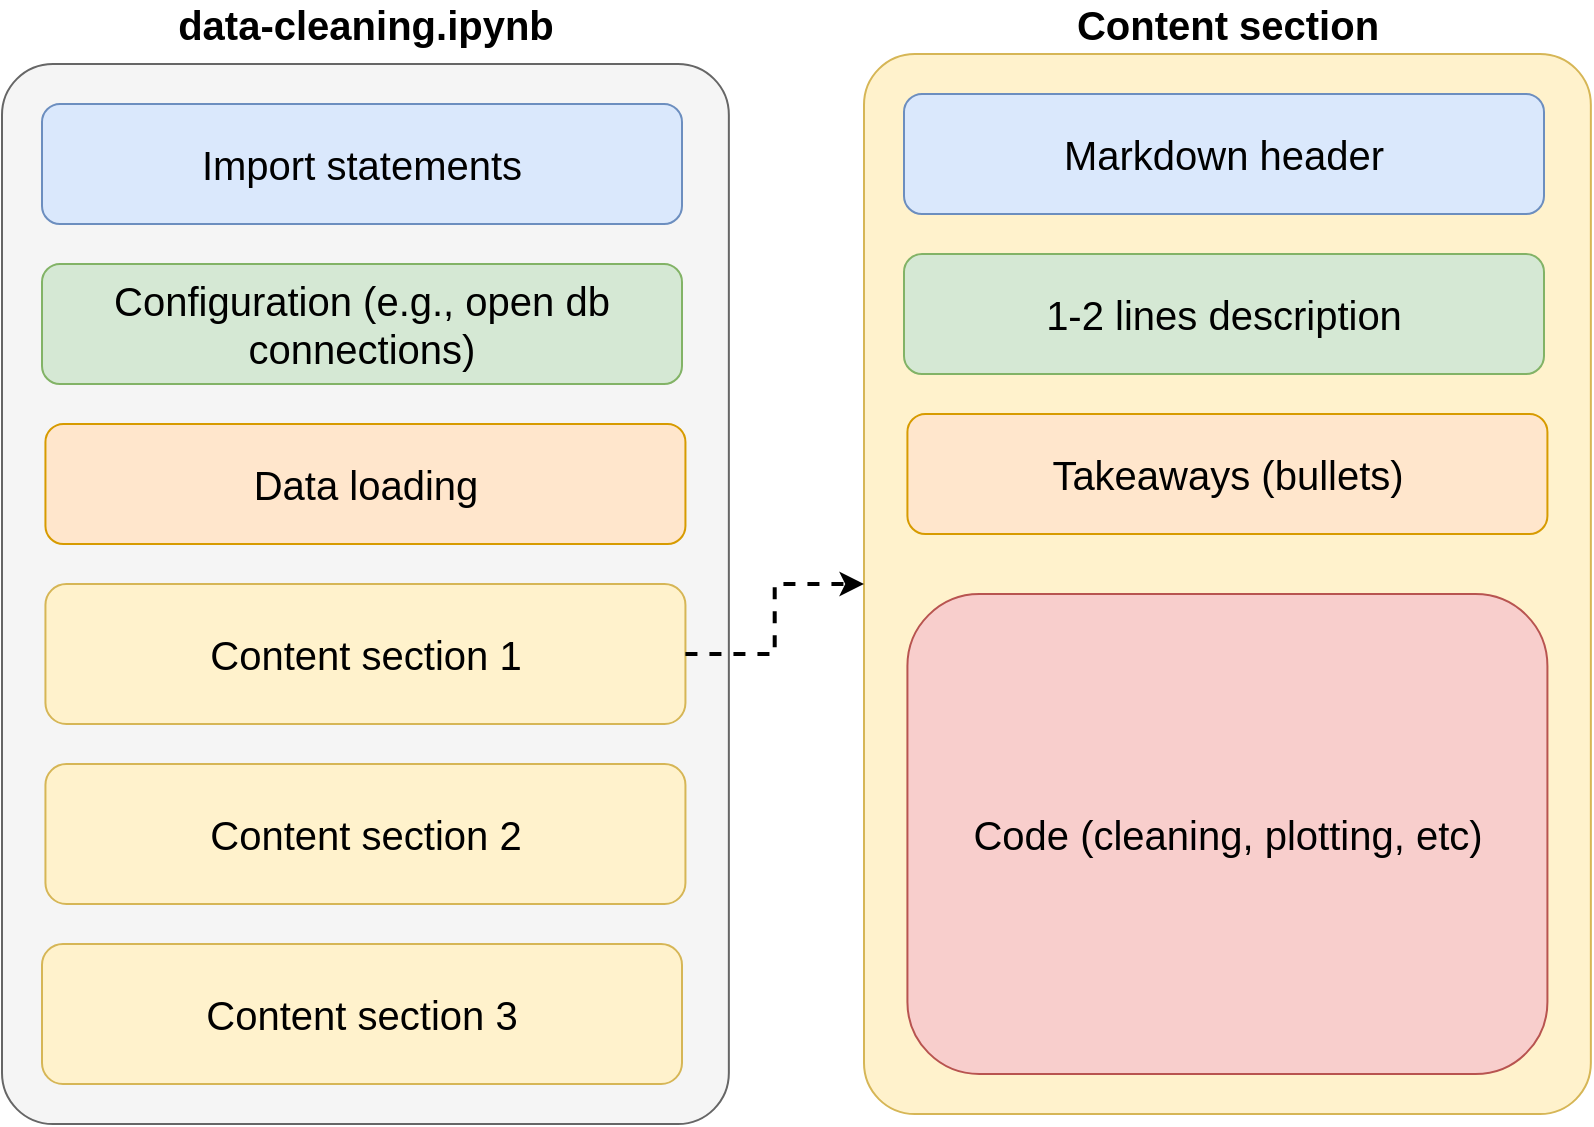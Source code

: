 <mxfile version="19.0.3" type="device" pages="2"><diagram id="KoRfEqSoYsO4YqVy-TfF" name="nb"><mxGraphModel dx="1915" dy="737" grid="1" gridSize="10" guides="1" tooltips="1" connect="1" arrows="1" fold="1" page="1" pageScale="1" pageWidth="100" pageHeight="100" math="0" shadow="0"><root><mxCell id="0"/><mxCell id="1" parent="0"/><mxCell id="i-NrpzwsxWJlsXW5_Oet-11" value="" style="group" parent="1" vertex="1" connectable="0"><mxGeometry x="-163" y="80" width="363.43" height="560" as="geometry"/></mxCell><mxCell id="7DzOTji-TzXOKGUo2PYm-1" value="" style="rounded=1;whiteSpace=wrap;html=1;arcSize=7;fillColor=#f5f5f5;strokeColor=#666666;fontColor=#333333;" parent="i-NrpzwsxWJlsXW5_Oet-11" vertex="1"><mxGeometry y="30" width="363.43" height="530" as="geometry"/></mxCell><mxCell id="7DzOTji-TzXOKGUo2PYm-2" value="data-cleaning.ipynb" style="text;html=1;strokeColor=none;fillColor=none;align=center;verticalAlign=middle;whiteSpace=wrap;rounded=0;fontSize=20;fontStyle=1" parent="i-NrpzwsxWJlsXW5_Oet-11" vertex="1"><mxGeometry x="76.71" width="210" height="20" as="geometry"/></mxCell><mxCell id="7DzOTji-TzXOKGUo2PYm-4" value="Import statements" style="rounded=1;whiteSpace=wrap;html=1;fontSize=20;fillColor=#dae8fc;strokeColor=#6c8ebf;" parent="i-NrpzwsxWJlsXW5_Oet-11" vertex="1"><mxGeometry x="20" y="50" width="320" height="60" as="geometry"/></mxCell><mxCell id="7DzOTji-TzXOKGUo2PYm-5" value="Configuration (e.g., open db connections)" style="rounded=1;whiteSpace=wrap;html=1;fontSize=20;fillColor=#d5e8d4;strokeColor=#82b366;" parent="i-NrpzwsxWJlsXW5_Oet-11" vertex="1"><mxGeometry x="20" y="130" width="320" height="60" as="geometry"/></mxCell><mxCell id="7DzOTji-TzXOKGUo2PYm-6" value="Data loading" style="rounded=1;whiteSpace=wrap;html=1;fontSize=20;fillColor=#ffe6cc;strokeColor=#d79b00;" parent="i-NrpzwsxWJlsXW5_Oet-11" vertex="1"><mxGeometry x="21.72" y="210" width="320" height="60" as="geometry"/></mxCell><mxCell id="7DzOTji-TzXOKGUo2PYm-7" value="Content section 1" style="rounded=1;whiteSpace=wrap;html=1;fontSize=20;fillColor=#fff2cc;strokeColor=#d6b656;" parent="i-NrpzwsxWJlsXW5_Oet-11" vertex="1"><mxGeometry x="21.72" y="290" width="320" height="70" as="geometry"/></mxCell><mxCell id="i-NrpzwsxWJlsXW5_Oet-5" value="Content section 2" style="rounded=1;whiteSpace=wrap;html=1;fontSize=20;fillColor=#fff2cc;strokeColor=#d6b656;" parent="i-NrpzwsxWJlsXW5_Oet-11" vertex="1"><mxGeometry x="21.72" y="380" width="320" height="70" as="geometry"/></mxCell><mxCell id="i-NrpzwsxWJlsXW5_Oet-6" value="Content section 3" style="rounded=1;whiteSpace=wrap;html=1;fontSize=20;fillColor=#fff2cc;strokeColor=#d6b656;" parent="i-NrpzwsxWJlsXW5_Oet-11" vertex="1"><mxGeometry x="20" y="470" width="320" height="70" as="geometry"/></mxCell><mxCell id="i-NrpzwsxWJlsXW5_Oet-12" value="" style="group" parent="1" vertex="1" connectable="0"><mxGeometry x="268" y="80" width="363.43" height="555" as="geometry"/></mxCell><mxCell id="i-NrpzwsxWJlsXW5_Oet-2" value="" style="group" parent="i-NrpzwsxWJlsXW5_Oet-12" vertex="1" connectable="0"><mxGeometry y="25" width="363.43" height="530" as="geometry"/></mxCell><mxCell id="4TJe2Y0FHeDQO0JO3mvS-1" value="" style="rounded=1;whiteSpace=wrap;html=1;arcSize=7;fillColor=#fff2cc;strokeColor=#d6b656;" parent="i-NrpzwsxWJlsXW5_Oet-2" vertex="1"><mxGeometry width="363.43" height="530" as="geometry"/></mxCell><mxCell id="4TJe2Y0FHeDQO0JO3mvS-3" value="Markdown header" style="rounded=1;whiteSpace=wrap;html=1;fontSize=20;fillColor=#dae8fc;strokeColor=#6c8ebf;" parent="i-NrpzwsxWJlsXW5_Oet-2" vertex="1"><mxGeometry x="20" y="20" width="320" height="60" as="geometry"/></mxCell><mxCell id="4TJe2Y0FHeDQO0JO3mvS-4" value="1-2 lines description" style="rounded=1;whiteSpace=wrap;html=1;fontSize=20;fillColor=#d5e8d4;strokeColor=#82b366;" parent="i-NrpzwsxWJlsXW5_Oet-2" vertex="1"><mxGeometry x="20" y="100" width="320" height="60" as="geometry"/></mxCell><mxCell id="4TJe2Y0FHeDQO0JO3mvS-5" value="Takeaways (bullets)" style="rounded=1;whiteSpace=wrap;html=1;fontSize=20;fillColor=#ffe6cc;strokeColor=#d79b00;" parent="i-NrpzwsxWJlsXW5_Oet-2" vertex="1"><mxGeometry x="21.71" y="180" width="320" height="60" as="geometry"/></mxCell><mxCell id="4TJe2Y0FHeDQO0JO3mvS-6" value="Code (cleaning, plotting, etc)" style="rounded=1;whiteSpace=wrap;html=1;fontSize=20;fillColor=#f8cecc;strokeColor=#b85450;" parent="i-NrpzwsxWJlsXW5_Oet-2" vertex="1"><mxGeometry x="21.71" y="270" width="320" height="240" as="geometry"/></mxCell><mxCell id="i-NrpzwsxWJlsXW5_Oet-4" value="Content section" style="text;html=1;strokeColor=none;fillColor=none;align=center;verticalAlign=middle;whiteSpace=wrap;rounded=0;fontSize=20;fontStyle=1" parent="i-NrpzwsxWJlsXW5_Oet-12" vertex="1"><mxGeometry x="76.71" width="210" height="20" as="geometry"/></mxCell><mxCell id="i-NrpzwsxWJlsXW5_Oet-13" style="edgeStyle=orthogonalEdgeStyle;rounded=0;orthogonalLoop=1;jettySize=auto;html=1;exitX=1;exitY=0.5;exitDx=0;exitDy=0;dashed=1;fontSize=20;strokeWidth=2;" parent="1" source="7DzOTji-TzXOKGUo2PYm-7" target="4TJe2Y0FHeDQO0JO3mvS-1" edge="1"><mxGeometry relative="1" as="geometry"/></mxCell></root></mxGraphModel></diagram><diagram id="0Qiu-M4Qo68xpI5UCckS" name="pipeline"><mxGraphModel dx="1915" dy="837" grid="1" gridSize="10" guides="1" tooltips="1" connect="1" arrows="1" fold="1" page="1" pageScale="1" pageWidth="100" pageHeight="100" math="0" shadow="0"><root><mxCell id="Ljfg2BnJkZ5qHQUjBoVQ-0"/><mxCell id="Ljfg2BnJkZ5qHQUjBoVQ-1" parent="Ljfg2BnJkZ5qHQUjBoVQ-0"/><mxCell id="6d4VdnbxKsZQt_EKEQnv-0" value="" style="group;container=1;" parent="Ljfg2BnJkZ5qHQUjBoVQ-1" vertex="1" connectable="0"><mxGeometry x="-120" y="-20" width="363.43" height="560" as="geometry"><mxRectangle x="-163" y="80" width="50" height="40" as="alternateBounds"/></mxGeometry></mxCell><mxCell id="6d4VdnbxKsZQt_EKEQnv-1" value="" style="rounded=1;whiteSpace=wrap;html=1;arcSize=7;fillColor=#f5f5f5;strokeColor=#666666;fontColor=#333333;" parent="6d4VdnbxKsZQt_EKEQnv-0" vertex="1"><mxGeometry y="30" width="363.43" height="530" as="geometry"/></mxCell><mxCell id="6d4VdnbxKsZQt_EKEQnv-6" value="Cell 1" style="rounded=1;whiteSpace=wrap;html=1;fontSize=20;fillColor=#fff2cc;strokeColor=#d6b656;" parent="6d4VdnbxKsZQt_EKEQnv-0" vertex="1"><mxGeometry x="21.72" y="50" width="320" height="40" as="geometry"/></mxCell><mxCell id="6d4VdnbxKsZQt_EKEQnv-7" value="Cell 100" style="rounded=1;whiteSpace=wrap;html=1;fontSize=20;fillColor=#fff2cc;strokeColor=#d6b656;" parent="6d4VdnbxKsZQt_EKEQnv-0" vertex="1"><mxGeometry x="21.72" y="350" width="320" height="40" as="geometry"/></mxCell><mxCell id="6d4VdnbxKsZQt_EKEQnv-8" value="Cell 200" style="rounded=1;whiteSpace=wrap;html=1;fontSize=20;fillColor=#fff2cc;strokeColor=#d6b656;" parent="6d4VdnbxKsZQt_EKEQnv-0" vertex="1"><mxGeometry x="20" y="500" width="320" height="40" as="geometry"/></mxCell><mxCell id="6d4VdnbxKsZQt_EKEQnv-12" value="Cell 2" style="rounded=1;whiteSpace=wrap;html=1;fontSize=20;fillColor=#fff2cc;strokeColor=#d6b656;" parent="6d4VdnbxKsZQt_EKEQnv-0" vertex="1"><mxGeometry x="21.72" y="100" width="320" height="40" as="geometry"/></mxCell><mxCell id="6d4VdnbxKsZQt_EKEQnv-13" value="Cell 3" style="rounded=1;whiteSpace=wrap;html=1;fontSize=20;fillColor=#fff2cc;strokeColor=#d6b656;" parent="6d4VdnbxKsZQt_EKEQnv-0" vertex="1"><mxGeometry x="21.72" y="150" width="320" height="40" as="geometry"/></mxCell><mxCell id="6d4VdnbxKsZQt_EKEQnv-14" value="Cell 4" style="rounded=1;whiteSpace=wrap;html=1;fontSize=20;fillColor=#fff2cc;strokeColor=#d6b656;" parent="6d4VdnbxKsZQt_EKEQnv-0" vertex="1"><mxGeometry x="20" y="200" width="320" height="40" as="geometry"/></mxCell><mxCell id="6d4VdnbxKsZQt_EKEQnv-15" value="" style="group" parent="6d4VdnbxKsZQt_EKEQnv-0" vertex="1" connectable="0"><mxGeometry x="170" y="400" width="20" height="80" as="geometry"/></mxCell><mxCell id="6d4VdnbxKsZQt_EKEQnv-9" value="" style="ellipse;whiteSpace=wrap;html=1;aspect=fixed;fontSize=20;fillColor=#fff2cc;strokeColor=#d6b656;" parent="6d4VdnbxKsZQt_EKEQnv-15" vertex="1"><mxGeometry width="20" height="20" as="geometry"/></mxCell><mxCell id="6d4VdnbxKsZQt_EKEQnv-10" value="" style="ellipse;whiteSpace=wrap;html=1;aspect=fixed;fontSize=20;fillColor=#fff2cc;strokeColor=#d6b656;" parent="6d4VdnbxKsZQt_EKEQnv-15" vertex="1"><mxGeometry y="30" width="20" height="20" as="geometry"/></mxCell><mxCell id="6d4VdnbxKsZQt_EKEQnv-11" value="" style="ellipse;whiteSpace=wrap;html=1;aspect=fixed;fontSize=20;fillColor=#fff2cc;strokeColor=#d6b656;" parent="6d4VdnbxKsZQt_EKEQnv-15" vertex="1"><mxGeometry y="60" width="20" height="20" as="geometry"/></mxCell><mxCell id="6d4VdnbxKsZQt_EKEQnv-23" value="" style="group" parent="6d4VdnbxKsZQt_EKEQnv-0" vertex="1" connectable="0"><mxGeometry x="171.72" y="255" width="20" height="80" as="geometry"/></mxCell><mxCell id="6d4VdnbxKsZQt_EKEQnv-17" value="" style="ellipse;whiteSpace=wrap;html=1;aspect=fixed;fontSize=20;fillColor=#fff2cc;strokeColor=#d6b656;" parent="6d4VdnbxKsZQt_EKEQnv-23" vertex="1"><mxGeometry width="20" height="20" as="geometry"/></mxCell><mxCell id="6d4VdnbxKsZQt_EKEQnv-18" value="" style="ellipse;whiteSpace=wrap;html=1;aspect=fixed;fontSize=20;fillColor=#fff2cc;strokeColor=#d6b656;" parent="6d4VdnbxKsZQt_EKEQnv-23" vertex="1"><mxGeometry y="30" width="20" height="20" as="geometry"/></mxCell><mxCell id="6d4VdnbxKsZQt_EKEQnv-19" value="" style="ellipse;whiteSpace=wrap;html=1;aspect=fixed;fontSize=20;fillColor=#fff2cc;strokeColor=#d6b656;" parent="6d4VdnbxKsZQt_EKEQnv-23" vertex="1"><mxGeometry y="60" width="20" height="20" as="geometry"/></mxCell><mxCell id="6d4VdnbxKsZQt_EKEQnv-51" value="analysis.ipynb" style="text;html=1;strokeColor=none;fillColor=none;align=center;verticalAlign=middle;whiteSpace=wrap;rounded=0;fontSize=20;fontStyle=1" parent="6d4VdnbxKsZQt_EKEQnv-0" vertex="1"><mxGeometry x="80.86" width="198.29" height="20" as="geometry"/></mxCell><mxCell id="6d4VdnbxKsZQt_EKEQnv-25" value="&lt;b&gt;Hard to maintain&lt;/b&gt;" style="rounded=1;whiteSpace=wrap;html=1;fontSize=20;fillColor=#f8cecc;strokeColor=#b85450;" parent="Ljfg2BnJkZ5qHQUjBoVQ-1" vertex="1"><mxGeometry x="-118.29" y="-80" width="360" height="40" as="geometry"/></mxCell><mxCell id="6d4VdnbxKsZQt_EKEQnv-52" value="&lt;b&gt;Easier to maintain&lt;/b&gt;" style="rounded=1;whiteSpace=wrap;html=1;fontSize=20;fillColor=#d5e8d4;strokeColor=#82b366;" parent="Ljfg2BnJkZ5qHQUjBoVQ-1" vertex="1"><mxGeometry x="460" y="-80" width="360" height="40" as="geometry"/></mxCell><mxCell id="6d4VdnbxKsZQt_EKEQnv-117" style="edgeStyle=orthogonalEdgeStyle;rounded=0;orthogonalLoop=1;jettySize=auto;html=1;exitX=0.5;exitY=1;exitDx=0;exitDy=0;exitPerimeter=0;entryX=0.5;entryY=0;entryDx=0;entryDy=0;dashed=1;fontSize=20;strokeWidth=2;" parent="Ljfg2BnJkZ5qHQUjBoVQ-1" source="6d4VdnbxKsZQt_EKEQnv-112" target="6d4VdnbxKsZQt_EKEQnv-102" edge="1"><mxGeometry relative="1" as="geometry"/></mxCell><mxCell id="6d4VdnbxKsZQt_EKEQnv-112" value="&lt;font style=&quot;font-size: 16px&quot;&gt;data.csv&lt;/font&gt;" style="shape=note;whiteSpace=wrap;html=1;backgroundOutline=1;darkOpacity=0.05;fontSize=20;size=14;fillColor=#f5f5f5;strokeColor=#666666;fontColor=#333333;" parent="Ljfg2BnJkZ5qHQUjBoVQ-1" vertex="1"><mxGeometry x="597.5" y="140" width="85" height="40" as="geometry"/></mxCell><mxCell id="6d4VdnbxKsZQt_EKEQnv-120" style="edgeStyle=orthogonalEdgeStyle;rounded=0;orthogonalLoop=1;jettySize=auto;html=1;exitX=0.5;exitY=1;exitDx=0;exitDy=0;exitPerimeter=0;entryX=0.5;entryY=0;entryDx=0;entryDy=0;dashed=1;fontSize=20;strokeWidth=2;" parent="Ljfg2BnJkZ5qHQUjBoVQ-1" source="6d4VdnbxKsZQt_EKEQnv-115" target="6d4VdnbxKsZQt_EKEQnv-95" edge="1"><mxGeometry relative="1" as="geometry"/></mxCell><mxCell id="6d4VdnbxKsZQt_EKEQnv-115" value="&lt;font style=&quot;font-size: 16px&quot;&gt;clean.csv&lt;/font&gt;" style="shape=note;whiteSpace=wrap;html=1;backgroundOutline=1;darkOpacity=0.05;fontSize=20;size=14;fillColor=#f5f5f5;strokeColor=#666666;fontColor=#333333;" parent="Ljfg2BnJkZ5qHQUjBoVQ-1" vertex="1"><mxGeometry x="597.5" y="360" width="85" height="40" as="geometry"/></mxCell><mxCell id="6d4VdnbxKsZQt_EKEQnv-116" style="edgeStyle=orthogonalEdgeStyle;rounded=0;orthogonalLoop=1;jettySize=auto;html=1;exitX=0.5;exitY=1;exitDx=0;exitDy=0;entryX=0.5;entryY=0;entryDx=0;entryDy=0;entryPerimeter=0;dashed=1;fontSize=20;strokeWidth=2;" parent="Ljfg2BnJkZ5qHQUjBoVQ-1" source="6d4VdnbxKsZQt_EKEQnv-56" target="6d4VdnbxKsZQt_EKEQnv-112" edge="1"><mxGeometry relative="1" as="geometry"/></mxCell><mxCell id="6d4VdnbxKsZQt_EKEQnv-118" style="edgeStyle=orthogonalEdgeStyle;rounded=0;orthogonalLoop=1;jettySize=auto;html=1;exitX=0.5;exitY=1;exitDx=0;exitDy=0;entryX=0.5;entryY=0;entryDx=0;entryDy=0;entryPerimeter=0;dashed=1;fontSize=20;strokeWidth=2;" parent="Ljfg2BnJkZ5qHQUjBoVQ-1" source="6d4VdnbxKsZQt_EKEQnv-102" target="6d4VdnbxKsZQt_EKEQnv-115" edge="1"><mxGeometry relative="1" as="geometry"/></mxCell><mxCell id="6d4VdnbxKsZQt_EKEQnv-56" value="" style="rounded=1;whiteSpace=wrap;html=1;arcSize=7;fillColor=#f5f5f5;strokeColor=#666666;fontColor=#333333;" parent="Ljfg2BnJkZ5qHQUjBoVQ-1" vertex="1"><mxGeometry x="460.01" width="363.43" height="110" as="geometry"/></mxCell><mxCell id="6d4VdnbxKsZQt_EKEQnv-57" value="Cell 1" style="rounded=1;whiteSpace=wrap;html=1;fontSize=20;fillColor=#fff2cc;strokeColor=#d6b656;" parent="Ljfg2BnJkZ5qHQUjBoVQ-1" vertex="1"><mxGeometry x="480" y="9.231" width="320.0" height="27.692" as="geometry"/></mxCell><mxCell id="6d4VdnbxKsZQt_EKEQnv-59" value="Cell 50" style="rounded=1;whiteSpace=wrap;html=1;fontSize=20;fillColor=#fff2cc;strokeColor=#d6b656;" parent="Ljfg2BnJkZ5qHQUjBoVQ-1" vertex="1"><mxGeometry x="480" y="73.846" width="320.0" height="27.692" as="geometry"/></mxCell><mxCell id="6d4VdnbxKsZQt_EKEQnv-64" value="" style="ellipse;whiteSpace=wrap;html=1;aspect=fixed;fontSize=20;fillColor=#fff2cc;strokeColor=#d6b656;flipH=1;" parent="Ljfg2BnJkZ5qHQUjBoVQ-1" vertex="1"><mxGeometry x="636.308" y="40.615" width="7.385" height="7.385" as="geometry"/></mxCell><mxCell id="6d4VdnbxKsZQt_EKEQnv-65" value="" style="ellipse;whiteSpace=wrap;html=1;aspect=fixed;fontSize=20;fillColor=#fff2cc;strokeColor=#d6b656;flipH=1;" parent="Ljfg2BnJkZ5qHQUjBoVQ-1" vertex="1"><mxGeometry x="636.308" y="50" width="7.385" height="7.385" as="geometry"/></mxCell><mxCell id="6d4VdnbxKsZQt_EKEQnv-66" value="" style="ellipse;whiteSpace=wrap;html=1;aspect=fixed;fontSize=20;fillColor=#fff2cc;strokeColor=#d6b656;flipH=1;direction=south;" parent="Ljfg2BnJkZ5qHQUjBoVQ-1" vertex="1"><mxGeometry x="636.308" y="60" width="7.385" height="7.385" as="geometry"/></mxCell><mxCell id="6d4VdnbxKsZQt_EKEQnv-68" value="load.ipynb" style="text;html=1;strokeColor=none;fillColor=none;align=center;verticalAlign=middle;whiteSpace=wrap;rounded=0;fontSize=20;fontStyle=1" parent="Ljfg2BnJkZ5qHQUjBoVQ-1" vertex="1"><mxGeometry x="340.01" y="38.919" width="120.0" height="18.462" as="geometry"/></mxCell><mxCell id="6d4VdnbxKsZQt_EKEQnv-102" value="" style="rounded=1;whiteSpace=wrap;html=1;arcSize=7;fillColor=#f5f5f5;strokeColor=#666666;fontColor=#333333;" parent="Ljfg2BnJkZ5qHQUjBoVQ-1" vertex="1"><mxGeometry x="460.01" y="215" width="363.43" height="110" as="geometry"/></mxCell><mxCell id="6d4VdnbxKsZQt_EKEQnv-103" value="Cell 1" style="rounded=1;whiteSpace=wrap;html=1;fontSize=20;fillColor=#fff2cc;strokeColor=#d6b656;" parent="Ljfg2BnJkZ5qHQUjBoVQ-1" vertex="1"><mxGeometry x="480" y="224.231" width="320.0" height="27.692" as="geometry"/></mxCell><mxCell id="6d4VdnbxKsZQt_EKEQnv-104" value="Cell 50" style="rounded=1;whiteSpace=wrap;html=1;fontSize=20;fillColor=#fff2cc;strokeColor=#d6b656;" parent="Ljfg2BnJkZ5qHQUjBoVQ-1" vertex="1"><mxGeometry x="480" y="288.846" width="320.0" height="27.692" as="geometry"/></mxCell><mxCell id="6d4VdnbxKsZQt_EKEQnv-105" value="" style="ellipse;whiteSpace=wrap;html=1;aspect=fixed;fontSize=20;fillColor=#fff2cc;strokeColor=#d6b656;flipH=1;" parent="Ljfg2BnJkZ5qHQUjBoVQ-1" vertex="1"><mxGeometry x="636.308" y="255.615" width="7.385" height="7.385" as="geometry"/></mxCell><mxCell id="6d4VdnbxKsZQt_EKEQnv-106" value="" style="ellipse;whiteSpace=wrap;html=1;aspect=fixed;fontSize=20;fillColor=#fff2cc;strokeColor=#d6b656;flipH=1;" parent="Ljfg2BnJkZ5qHQUjBoVQ-1" vertex="1"><mxGeometry x="636.308" y="265" width="7.385" height="7.385" as="geometry"/></mxCell><mxCell id="6d4VdnbxKsZQt_EKEQnv-107" value="" style="ellipse;whiteSpace=wrap;html=1;aspect=fixed;fontSize=20;fillColor=#fff2cc;strokeColor=#d6b656;flipH=1;direction=south;" parent="Ljfg2BnJkZ5qHQUjBoVQ-1" vertex="1"><mxGeometry x="636.308" y="275" width="7.385" height="7.385" as="geometry"/></mxCell><mxCell id="6d4VdnbxKsZQt_EKEQnv-108" value="clean.ipynb" style="text;html=1;strokeColor=none;fillColor=none;align=center;verticalAlign=middle;whiteSpace=wrap;rounded=0;fontSize=20;fontStyle=1" parent="Ljfg2BnJkZ5qHQUjBoVQ-1" vertex="1"><mxGeometry x="340.01" y="253.919" width="120.0" height="18.462" as="geometry"/></mxCell><mxCell id="6d4VdnbxKsZQt_EKEQnv-95" value="" style="rounded=1;whiteSpace=wrap;html=1;arcSize=7;fillColor=#f5f5f5;strokeColor=#666666;fontColor=#333333;" parent="Ljfg2BnJkZ5qHQUjBoVQ-1" vertex="1"><mxGeometry x="460.01" y="430" width="363.43" height="110" as="geometry"/></mxCell><mxCell id="6d4VdnbxKsZQt_EKEQnv-96" value="Cell 1" style="rounded=1;whiteSpace=wrap;html=1;fontSize=20;fillColor=#fff2cc;strokeColor=#d6b656;" parent="Ljfg2BnJkZ5qHQUjBoVQ-1" vertex="1"><mxGeometry x="480" y="439.231" width="320.0" height="27.692" as="geometry"/></mxCell><mxCell id="6d4VdnbxKsZQt_EKEQnv-97" value="Cell 50" style="rounded=1;whiteSpace=wrap;html=1;fontSize=20;fillColor=#fff2cc;strokeColor=#d6b656;" parent="Ljfg2BnJkZ5qHQUjBoVQ-1" vertex="1"><mxGeometry x="480" y="503.846" width="320.0" height="27.692" as="geometry"/></mxCell><mxCell id="6d4VdnbxKsZQt_EKEQnv-98" value="" style="ellipse;whiteSpace=wrap;html=1;aspect=fixed;fontSize=20;fillColor=#fff2cc;strokeColor=#d6b656;flipH=1;" parent="Ljfg2BnJkZ5qHQUjBoVQ-1" vertex="1"><mxGeometry x="636.308" y="470.615" width="7.385" height="7.385" as="geometry"/></mxCell><mxCell id="6d4VdnbxKsZQt_EKEQnv-99" value="" style="ellipse;whiteSpace=wrap;html=1;aspect=fixed;fontSize=20;fillColor=#fff2cc;strokeColor=#d6b656;flipH=1;" parent="Ljfg2BnJkZ5qHQUjBoVQ-1" vertex="1"><mxGeometry x="636.308" y="480" width="7.385" height="7.385" as="geometry"/></mxCell><mxCell id="6d4VdnbxKsZQt_EKEQnv-100" value="" style="ellipse;whiteSpace=wrap;html=1;aspect=fixed;fontSize=20;fillColor=#fff2cc;strokeColor=#d6b656;flipH=1;direction=south;" parent="Ljfg2BnJkZ5qHQUjBoVQ-1" vertex="1"><mxGeometry x="636.308" y="490" width="7.385" height="7.385" as="geometry"/></mxCell><mxCell id="6d4VdnbxKsZQt_EKEQnv-101" value="plot.ipynb" style="text;html=1;strokeColor=none;fillColor=none;align=center;verticalAlign=middle;whiteSpace=wrap;rounded=0;fontSize=20;fontStyle=1" parent="Ljfg2BnJkZ5qHQUjBoVQ-1" vertex="1"><mxGeometry x="340.01" y="468.919" width="120.0" height="18.462" as="geometry"/></mxCell></root></mxGraphModel></diagram></mxfile>